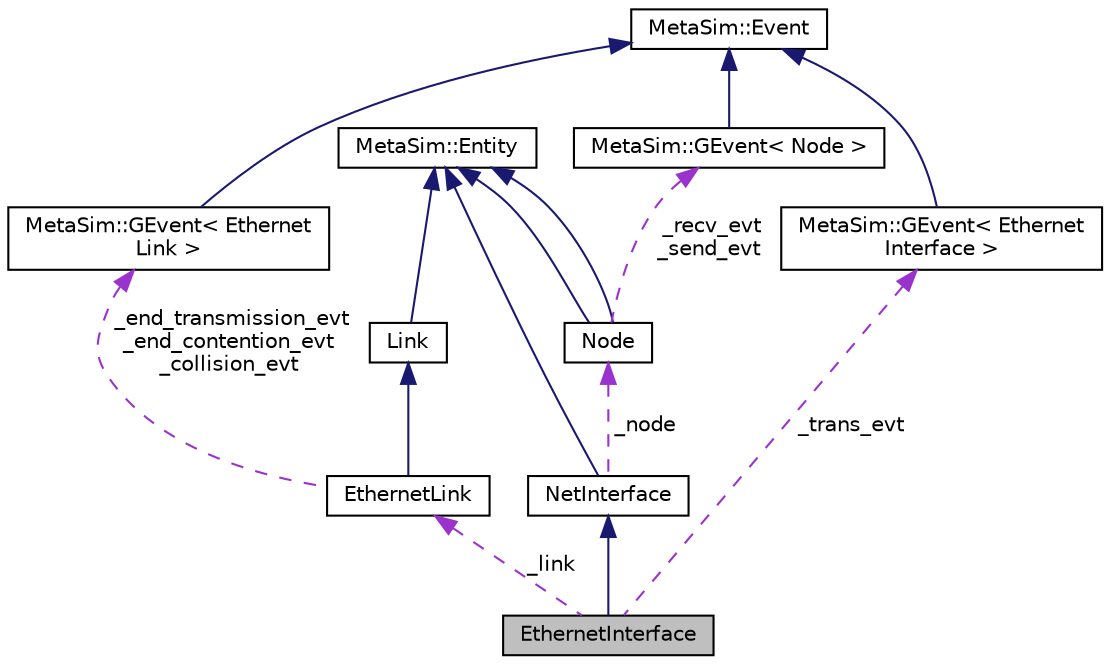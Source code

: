 digraph "EthernetInterface"
{
  edge [fontname="Helvetica",fontsize="10",labelfontname="Helvetica",labelfontsize="10"];
  node [fontname="Helvetica",fontsize="10",shape=record];
  Node1 [label="EthernetInterface",height=0.2,width=0.4,color="black", fillcolor="grey75", style="filled", fontcolor="black"];
  Node2 -> Node1 [dir="back",color="midnightblue",fontsize="10",style="solid",fontname="Helvetica"];
  Node2 [label="NetInterface",height=0.2,width=0.4,color="black", fillcolor="white", style="filled",URL="$d9/d91/classNetInterface.html"];
  Node3 -> Node2 [dir="back",color="midnightblue",fontsize="10",style="solid",fontname="Helvetica"];
  Node3 [label="MetaSim::Entity",height=0.2,width=0.4,color="black", fillcolor="white", style="filled",URL="$d0/d41/classMetaSim_1_1Entity.html"];
  Node4 -> Node2 [dir="back",color="darkorchid3",fontsize="10",style="dashed",label=" _node" ,fontname="Helvetica"];
  Node4 [label="Node",height=0.2,width=0.4,color="black", fillcolor="white", style="filled",URL="$df/dd0/classNode.html"];
  Node3 -> Node4 [dir="back",color="midnightblue",fontsize="10",style="solid",fontname="Helvetica"];
  Node3 -> Node4 [dir="back",color="midnightblue",fontsize="10",style="solid",fontname="Helvetica"];
  Node5 -> Node4 [dir="back",color="darkorchid3",fontsize="10",style="dashed",label=" _recv_evt\n_send_evt" ,fontname="Helvetica"];
  Node5 [label="MetaSim::GEvent\< Node \>",height=0.2,width=0.4,color="black", fillcolor="white", style="filled",URL="$dc/d05/classMetaSim_1_1GEvent.html"];
  Node6 -> Node5 [dir="back",color="midnightblue",fontsize="10",style="solid",fontname="Helvetica"];
  Node6 [label="MetaSim::Event",height=0.2,width=0.4,color="black", fillcolor="white", style="filled",URL="$d2/d88/classMetaSim_1_1Event.html"];
  Node7 -> Node1 [dir="back",color="darkorchid3",fontsize="10",style="dashed",label=" _link" ,fontname="Helvetica"];
  Node7 [label="EthernetLink",height=0.2,width=0.4,color="black", fillcolor="white", style="filled",URL="$d6/d61/classEthernetLink.html"];
  Node8 -> Node7 [dir="back",color="midnightblue",fontsize="10",style="solid",fontname="Helvetica"];
  Node8 [label="Link",height=0.2,width=0.4,color="black", fillcolor="white", style="filled",URL="$d5/d19/classLink.html"];
  Node3 -> Node8 [dir="back",color="midnightblue",fontsize="10",style="solid",fontname="Helvetica"];
  Node9 -> Node7 [dir="back",color="darkorchid3",fontsize="10",style="dashed",label=" _end_transmission_evt\n_end_contention_evt\n_collision_evt" ,fontname="Helvetica"];
  Node9 [label="MetaSim::GEvent\< Ethernet\lLink \>",height=0.2,width=0.4,color="black", fillcolor="white", style="filled",URL="$dc/d05/classMetaSim_1_1GEvent.html"];
  Node6 -> Node9 [dir="back",color="midnightblue",fontsize="10",style="solid",fontname="Helvetica"];
  Node10 -> Node1 [dir="back",color="darkorchid3",fontsize="10",style="dashed",label=" _trans_evt" ,fontname="Helvetica"];
  Node10 [label="MetaSim::GEvent\< Ethernet\lInterface \>",height=0.2,width=0.4,color="black", fillcolor="white", style="filled",URL="$dc/d05/classMetaSim_1_1GEvent.html"];
  Node6 -> Node10 [dir="back",color="midnightblue",fontsize="10",style="solid",fontname="Helvetica"];
}
